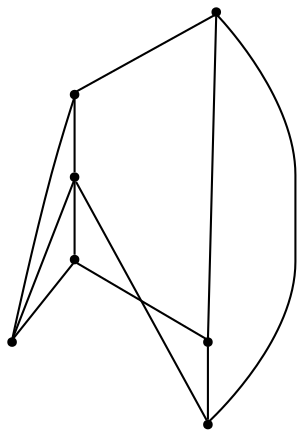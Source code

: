 graph {
  node [shape=point,comment="{\"directed\":false,\"doi\":\"10.1007/978-3-642-18469-7_18\",\"figure\":\"5 (1)\"}"]

  v0 [pos="1089.8504188687336,751.2365985633734"]
  v1 [pos="934.7745411112398,633.8762521835116"]
  v2 [pos="1089.8504188687336,838.467217131345"]
  v3 [pos="1033.6780718660523,794.8519078473591"]
  v4 [pos="773.6926794665062,794.8519078473591"]
  v5 [pos="934.7745411112398,955.8275635112068"]
  v6 [pos="934.7745411112398,794.8519078473591"]

  v0 -- v3 [id="-1",pos="1089.8504188687336,751.2365985633734 1074.774469029475,755.4581077523882 1060.537650356392,763.4719041772659 1048.6778874539116,775.3237715130092 1042.7063278291096,781.2955524443213 1037.7146825140026,787.8716142972338 1033.6780718660523,794.8519078473591"]
  v4 -- v6 [id="-2",pos="773.6926794665062,794.8519078473591 934.7745411112398,794.8519078473591 934.7745411112398,794.8519078473591 934.7745411112398,794.8519078473591"]
  v6 -- v3 [id="-3",pos="934.7745411112398,794.8519078473591 1033.6780718660523,794.8519078473591 1033.6780718660523,794.8519078473591 1033.6780718660523,794.8519078473591"]
  v6 -- v5 [id="-4",pos="934.7745411112398,794.8519078473591 934.7745411112398,955.8275635112068 934.7745411112398,955.8275635112068 934.7745411112398,955.8275635112068"]
  v5 -- v4 [id="-12",pos="934.7745411112398,955.8275635112068 893.5502904752784,955.8264271419437 852.3260864621309,940.1103699457218 820.873326400346,908.6785175782492 789.4202468731908,877.2464095462869 773.693719833884,836.0491842332366 773.6926794665062,794.8519078473591"]
  v5 -- v2 [id="-13",pos="934.7745411112398,955.8275635112068 975.9995646449036,955.8269511962542 1017.2246348043625,940.1108940000324 1048.677951084711,908.6785175782492 1068.9189436954607,888.4510002881527 1082.647083925291,864.1794414501878 1089.8504188687336,838.467217131345"]
  v4 -- v1 [id="-14",pos="773.6926794665062,794.8519078473591 773.6937707309262,753.6548001767271 789.420297770233,712.4576414332682 820.873326400346,681.0255524702192 852.3260895453518,649.5936970215752 893.5502985574519,633.8776398253278 934.7745411112398,633.8762521835116"]
  v2 -- v3 [id="-15",pos="1089.8504188687336,838.467217131345 1074.774469029475,834.241511105455 1060.537650356392,826.2277782690148 1048.6778874539116,814.3758473448339 1042.7062641983102,808.408263250397 1037.7146825140026,801.8280045606093 1033.6780718660523,794.8519078473591"]
  v2 -- v0 [id="-16",pos="1089.8504188687336,838.467217131345 1097.8558130060908,809.9800611932513 1097.855855381124,779.7245303639149 1089.8504188687336,751.2365985633734"]
  v0 -- v1 [id="-17",pos="1089.8504188687336,751.2365985633734 1082.647245175316,725.5249480290779 1068.9190625704523,701.2532090168501 1048.677951084711,681.0255524702192 1017.2246378875865,649.5931791296074 975.9995727271119,633.8771219333601 934.7745411112398,633.8762521835116"]
  v1 -- v6 [id="-18",pos="934.7745411112398,633.8762521835116 934.7745411112398,794.8519078473591 934.7745411112398,794.8519078473591 934.7745411112398,794.8519078473591"]
}
